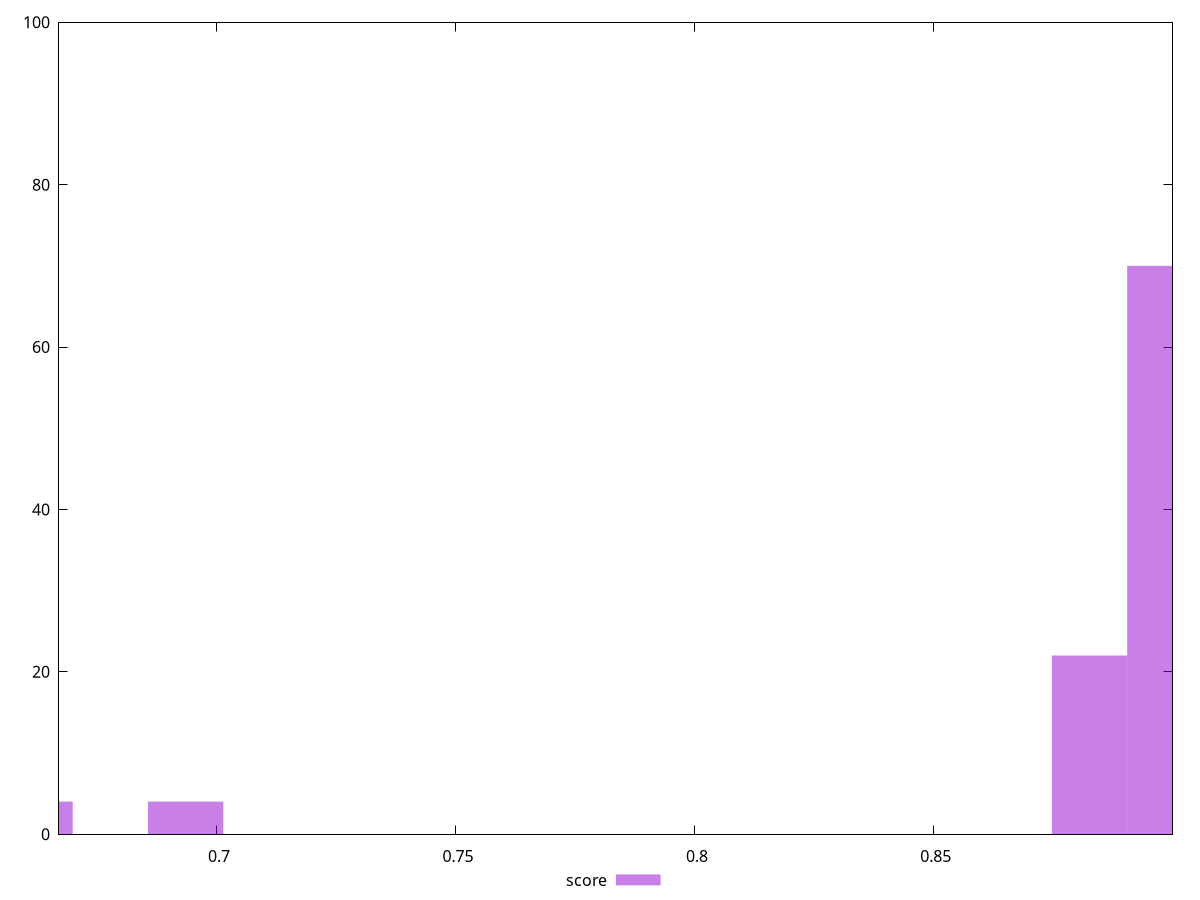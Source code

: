 reset

$score <<EOF
0.8983329244036871 70
0.8825726976597628 22
0.661929523244822 4
0.6934499767326707 4
EOF

set key outside below
set boxwidth 0.015760226743924334
set xrange [0.6669467082670449:0.899930034354399]
set yrange [0:100]
set trange [0:100]
set style fill transparent solid 0.5 noborder
set terminal svg size 640, 490 enhanced background rgb 'white'
set output "report_00007_2020-12-11T15:55:29.892Z/largest-contentful-paint/samples/pages+cached+noexternal+nocss/score/histogram.svg"

plot $score title "score" with boxes

reset

